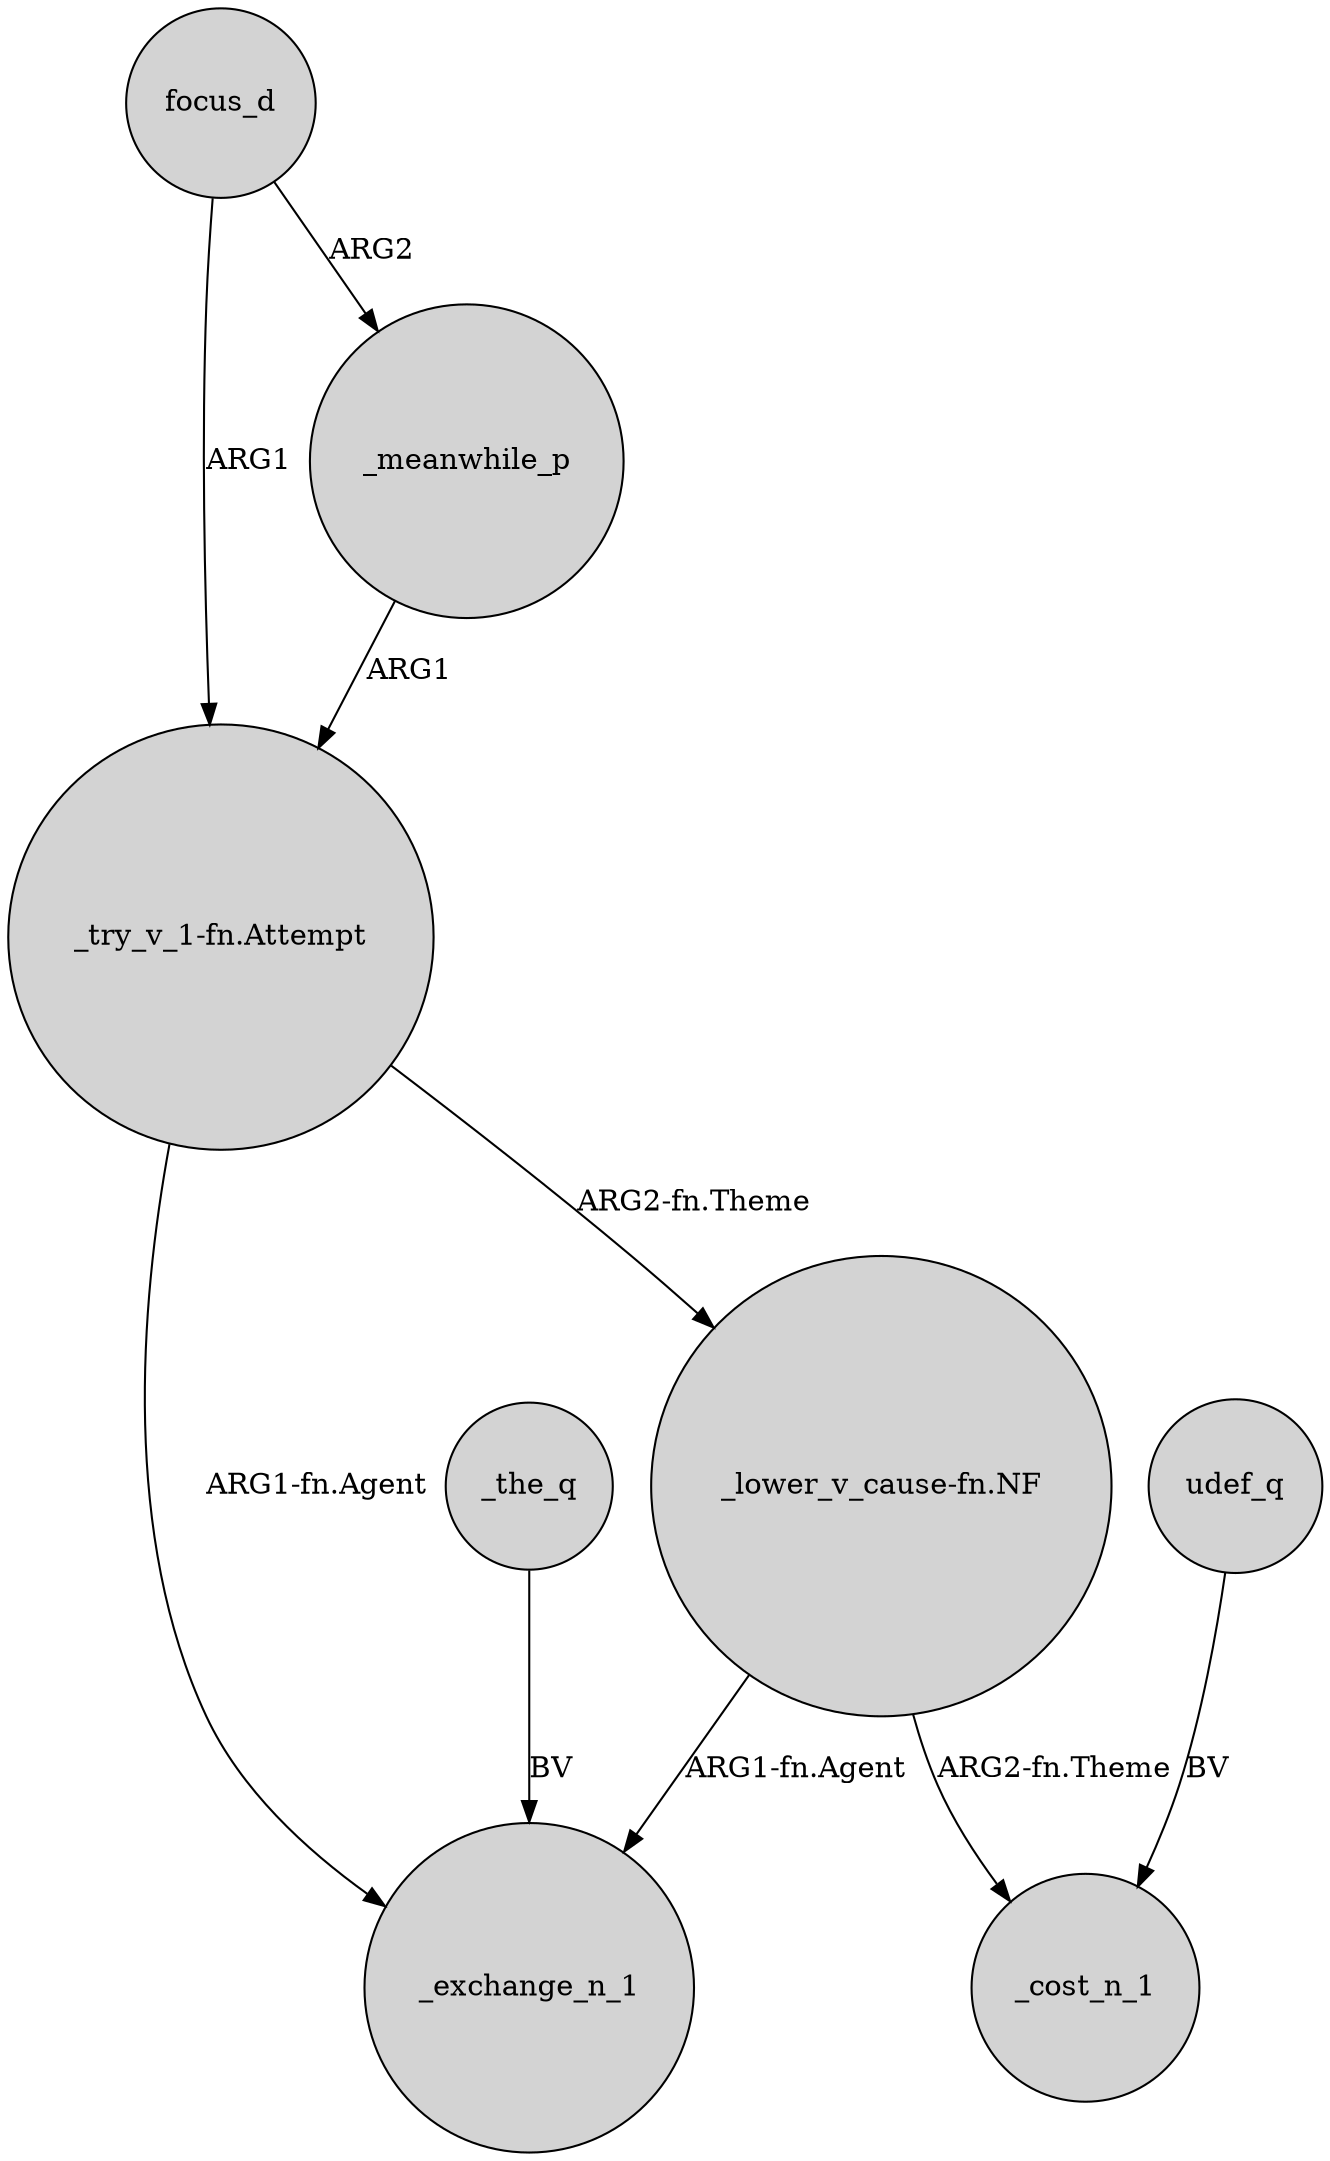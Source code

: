 digraph {
	node [shape=circle style=filled]
	"_lower_v_cause-fn.NF" -> _exchange_n_1 [label="ARG1-fn.Agent"]
	"_try_v_1-fn.Attempt" -> "_lower_v_cause-fn.NF" [label="ARG2-fn.Theme"]
	focus_d -> "_try_v_1-fn.Attempt" [label=ARG1]
	focus_d -> _meanwhile_p [label=ARG2]
	udef_q -> _cost_n_1 [label=BV]
	_meanwhile_p -> "_try_v_1-fn.Attempt" [label=ARG1]
	"_try_v_1-fn.Attempt" -> _exchange_n_1 [label="ARG1-fn.Agent"]
	_the_q -> _exchange_n_1 [label=BV]
	"_lower_v_cause-fn.NF" -> _cost_n_1 [label="ARG2-fn.Theme"]
}
